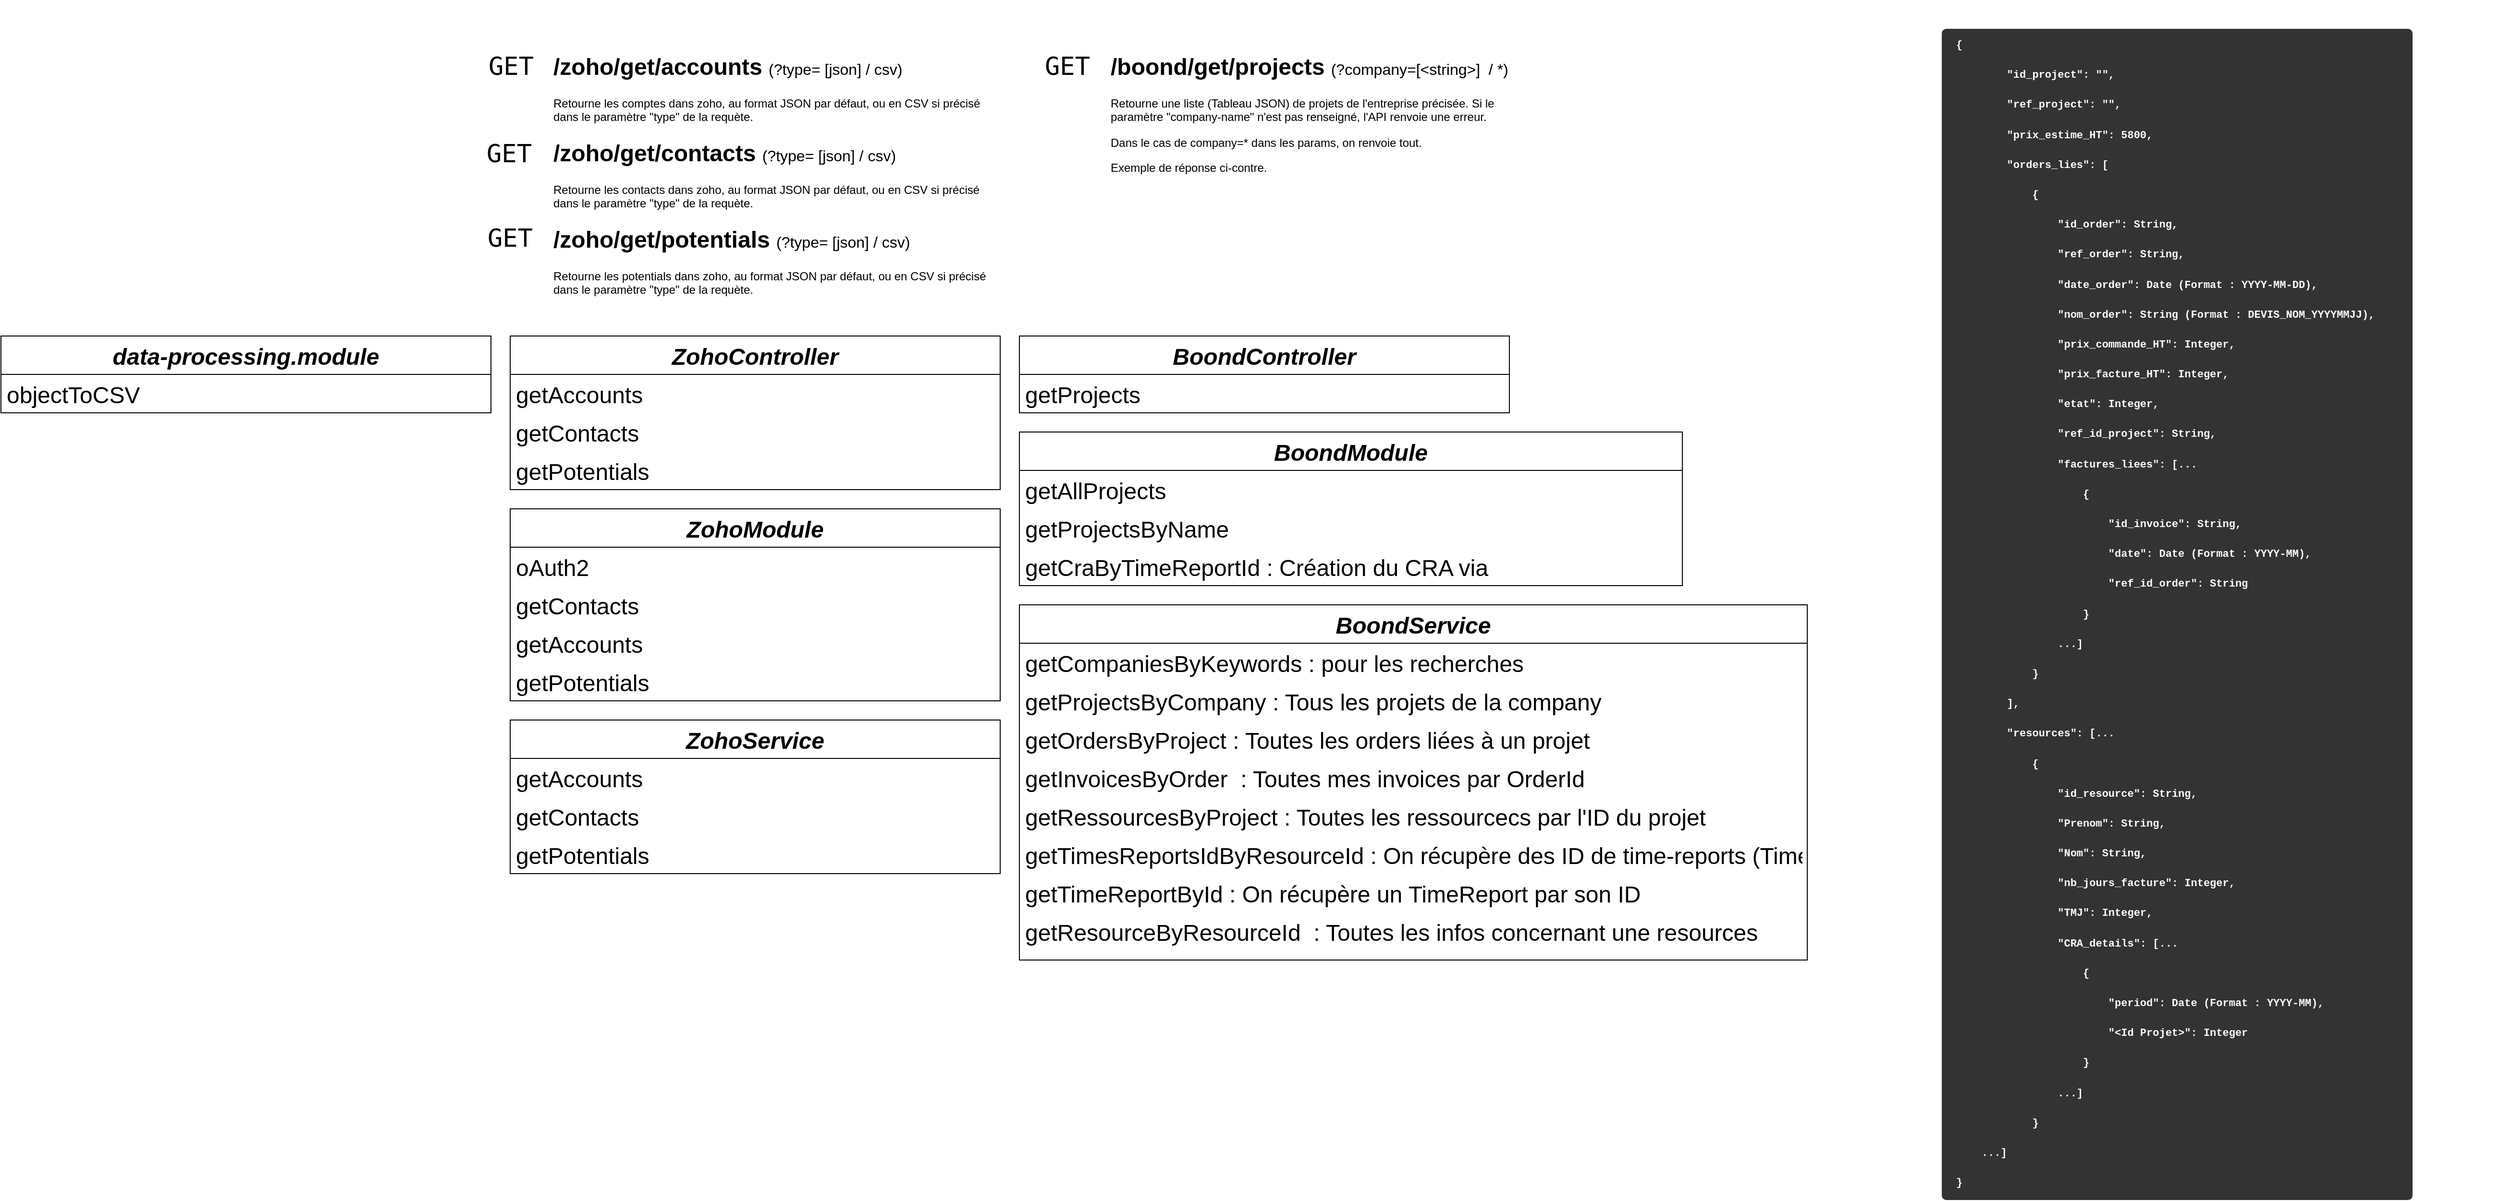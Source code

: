<mxfile version="17.1.2" type="github">
  <diagram id="C5RBs43oDa-KdzZeNtuy" name="Page-1">
    <mxGraphModel dx="2714" dy="995" grid="1" gridSize="10" guides="1" tooltips="1" connect="1" arrows="1" fold="1" page="1" pageScale="1" pageWidth="827" pageHeight="1169" math="0" shadow="0">
      <root>
        <mxCell id="WIyWlLk6GJQsqaUBKTNV-0" />
        <mxCell id="WIyWlLk6GJQsqaUBKTNV-1" parent="WIyWlLk6GJQsqaUBKTNV-0" />
        <mxCell id="8FyPm2dT_h3c8Z8zYSIa-6" value="&lt;h1&gt;/zoho/get/accounts &lt;font style=&quot;font-size: 16px ; font-weight: normal&quot;&gt;(?type= [json] / csv)&lt;/font&gt;&lt;/h1&gt;&lt;p&gt;Retourne les comptes dans zoho, au format JSON par défaut, ou en CSV si précisé dans le paramètre &quot;type&quot; de la requète.&lt;/p&gt;" style="text;html=1;strokeColor=none;fillColor=none;spacing=5;spacingTop=-20;whiteSpace=wrap;overflow=hidden;rounded=0;" parent="WIyWlLk6GJQsqaUBKTNV-1" vertex="1">
          <mxGeometry x="80" y="60" width="460" height="120" as="geometry" />
        </mxCell>
        <mxCell id="8FyPm2dT_h3c8Z8zYSIa-7" value="&lt;h1&gt;/zoho/get/contacts&amp;nbsp;&lt;font style=&quot;font-size: 16px ; font-weight: normal&quot;&gt;(?type= [json] / csv)&lt;/font&gt;&lt;/h1&gt;&lt;p&gt;Retourne les contacts dans zoho, au format JSON par défaut, ou en CSV si précisé dans le paramètre &quot;type&quot; de la requète.&lt;br&gt;&lt;/p&gt;" style="text;html=1;strokeColor=none;fillColor=none;spacing=5;spacingTop=-20;whiteSpace=wrap;overflow=hidden;rounded=0;" parent="WIyWlLk6GJQsqaUBKTNV-1" vertex="1">
          <mxGeometry x="80" y="150" width="460" height="120" as="geometry" />
        </mxCell>
        <mxCell id="8FyPm2dT_h3c8Z8zYSIa-8" value="&lt;h1&gt;/zoho/get/potentials&amp;nbsp;&lt;font style=&quot;font-size: 16px ; font-weight: normal&quot;&gt;(?type= [json] / csv)&lt;/font&gt;&lt;/h1&gt;&lt;p&gt;Retourne les potentials dans zoho, au format JSON par défaut, ou en CSV si précisé dans le paramètre &quot;type&quot; de la requète.&lt;br&gt;&lt;/p&gt;" style="text;html=1;strokeColor=none;fillColor=none;spacing=5;spacingTop=-20;whiteSpace=wrap;overflow=hidden;rounded=0;" parent="WIyWlLk6GJQsqaUBKTNV-1" vertex="1">
          <mxGeometry x="80" y="240" width="460" height="120" as="geometry" />
        </mxCell>
        <mxCell id="8FyPm2dT_h3c8Z8zYSIa-10" value="&lt;h1&gt;/boond/get/projects&amp;nbsp;&lt;font style=&quot;font-size: 16px ; font-weight: normal&quot;&gt;(?company=[&amp;lt;string&amp;gt;]&amp;nbsp; / *)&lt;/font&gt;&lt;/h1&gt;&lt;p&gt;Retourne une liste (Tableau JSON) de projets de l&#39;entreprise précisée. Si le paramètre &quot;company-name&quot; n&#39;est pas renseigné, l&#39;API renvoie une erreur.&lt;/p&gt;&lt;p&gt;Dans le cas de company=* dans les params, on renvoie tout.&lt;/p&gt;&lt;p&gt;Exemple de réponse ci-contre.&lt;/p&gt;&lt;p&gt;&lt;br&gt;&lt;/p&gt;" style="text;html=1;strokeColor=none;fillColor=none;spacing=5;spacingTop=-20;whiteSpace=wrap;overflow=hidden;rounded=0;" parent="WIyWlLk6GJQsqaUBKTNV-1" vertex="1">
          <mxGeometry x="660" y="60" width="460" height="230" as="geometry" />
        </mxCell>
        <mxCell id="8FyPm2dT_h3c8Z8zYSIa-13" value="&lt;pre&gt;&lt;font style=&quot;font-size: 26px&quot;&gt;GET&lt;/font&gt;&lt;/pre&gt;" style="text;html=1;strokeColor=none;fillColor=none;align=center;verticalAlign=middle;whiteSpace=wrap;rounded=0;fontSize=16;" parent="WIyWlLk6GJQsqaUBKTNV-1" vertex="1">
          <mxGeometry x="11" y="64" width="60" height="30" as="geometry" />
        </mxCell>
        <mxCell id="8FyPm2dT_h3c8Z8zYSIa-14" value="&lt;pre&gt;&lt;font style=&quot;font-size: 26px&quot;&gt;GET&lt;/font&gt;&lt;/pre&gt;" style="text;html=1;strokeColor=none;fillColor=none;align=center;verticalAlign=middle;whiteSpace=wrap;rounded=0;fontSize=16;" parent="WIyWlLk6GJQsqaUBKTNV-1" vertex="1">
          <mxGeometry x="9" y="155" width="60" height="30" as="geometry" />
        </mxCell>
        <mxCell id="8FyPm2dT_h3c8Z8zYSIa-15" value="&lt;pre&gt;&lt;font style=&quot;font-size: 26px&quot;&gt;GET&lt;/font&gt;&lt;/pre&gt;" style="text;html=1;strokeColor=none;fillColor=none;align=center;verticalAlign=middle;whiteSpace=wrap;rounded=0;fontSize=16;" parent="WIyWlLk6GJQsqaUBKTNV-1" vertex="1">
          <mxGeometry x="10" y="243" width="60" height="30" as="geometry" />
        </mxCell>
        <mxCell id="8FyPm2dT_h3c8Z8zYSIa-16" value="&lt;pre&gt;&lt;font style=&quot;font-size: 26px&quot;&gt;GET&lt;/font&gt;&lt;/pre&gt;" style="text;html=1;strokeColor=none;fillColor=none;align=center;verticalAlign=middle;whiteSpace=wrap;rounded=0;fontSize=16;" parent="WIyWlLk6GJQsqaUBKTNV-1" vertex="1">
          <mxGeometry x="590" y="64" width="60" height="30" as="geometry" />
        </mxCell>
        <mxCell id="8FyPm2dT_h3c8Z8zYSIa-20" value="BoondService" style="swimlane;fontStyle=3;align=center;verticalAlign=top;childLayout=stackLayout;horizontal=1;startSize=40;horizontalStack=0;resizeParent=1;resizeLast=0;collapsible=1;marginBottom=0;rounded=0;shadow=0;strokeWidth=1;fontSize=24;" parent="WIyWlLk6GJQsqaUBKTNV-1" vertex="1">
          <mxGeometry x="570" y="640" width="820" height="370" as="geometry">
            <mxRectangle x="230" y="140" width="160" height="26" as="alternateBounds" />
          </mxGeometry>
        </mxCell>
        <mxCell id="8FyPm2dT_h3c8Z8zYSIa-21" value="getCompaniesByKeywords : pour les recherches" style="text;align=left;verticalAlign=top;spacingLeft=4;spacingRight=4;overflow=hidden;rotatable=0;points=[[0,0.5],[1,0.5]];portConstraint=eastwest;rounded=0;shadow=0;html=0;fontSize=24;" parent="8FyPm2dT_h3c8Z8zYSIa-20" vertex="1">
          <mxGeometry y="40" width="820" height="40" as="geometry" />
        </mxCell>
        <mxCell id="KDspmfhWHFBwSvohRl27-16" value="getProjectsByCompany : Tous les projets de la company" style="text;align=left;verticalAlign=top;spacingLeft=4;spacingRight=4;overflow=hidden;rotatable=0;points=[[0,0.5],[1,0.5]];portConstraint=eastwest;rounded=0;shadow=0;html=0;fontSize=24;" parent="8FyPm2dT_h3c8Z8zYSIa-20" vertex="1">
          <mxGeometry y="80" width="820" height="40" as="geometry" />
        </mxCell>
        <mxCell id="KDspmfhWHFBwSvohRl27-17" value="getOrdersByProject : Toutes les orders liées à un projet" style="text;align=left;verticalAlign=top;spacingLeft=4;spacingRight=4;overflow=hidden;rotatable=0;points=[[0,0.5],[1,0.5]];portConstraint=eastwest;rounded=0;shadow=0;html=0;fontSize=24;" parent="8FyPm2dT_h3c8Z8zYSIa-20" vertex="1">
          <mxGeometry y="120" width="820" height="40" as="geometry" />
        </mxCell>
        <mxCell id="KDspmfhWHFBwSvohRl27-18" value="getInvoicesByOrder  : Toutes mes invoices par OrderId&#xa;" style="text;align=left;verticalAlign=top;spacingLeft=4;spacingRight=4;overflow=hidden;rotatable=0;points=[[0,0.5],[1,0.5]];portConstraint=eastwest;rounded=0;shadow=0;html=0;fontSize=24;" parent="8FyPm2dT_h3c8Z8zYSIa-20" vertex="1">
          <mxGeometry y="160" width="820" height="40" as="geometry" />
        </mxCell>
        <mxCell id="KDspmfhWHFBwSvohRl27-19" value="getRessourcesByProject : Toutes les ressourcecs par l&#39;ID du projet" style="text;align=left;verticalAlign=top;spacingLeft=4;spacingRight=4;overflow=hidden;rotatable=0;points=[[0,0.5],[1,0.5]];portConstraint=eastwest;rounded=0;shadow=0;html=0;fontSize=24;" parent="8FyPm2dT_h3c8Z8zYSIa-20" vertex="1">
          <mxGeometry y="200" width="820" height="40" as="geometry" />
        </mxCell>
        <mxCell id="KDspmfhWHFBwSvohRl27-20" value="getTimesReportsIdByResourceId : On récupère des ID de time-reports (Time reports : équivalent d&#39;un mois de CRA pour une personne)" style="text;align=left;verticalAlign=top;spacingLeft=4;spacingRight=4;overflow=hidden;rotatable=0;points=[[0,0.5],[1,0.5]];portConstraint=eastwest;rounded=0;shadow=0;html=0;fontSize=24;" parent="8FyPm2dT_h3c8Z8zYSIa-20" vertex="1">
          <mxGeometry y="240" width="820" height="40" as="geometry" />
        </mxCell>
        <mxCell id="KDspmfhWHFBwSvohRl27-24" value="getTimeReportById : On récupère un TimeReport par son ID" style="text;align=left;verticalAlign=top;spacingLeft=4;spacingRight=4;overflow=hidden;rotatable=0;points=[[0,0.5],[1,0.5]];portConstraint=eastwest;rounded=0;shadow=0;html=0;fontSize=24;" parent="8FyPm2dT_h3c8Z8zYSIa-20" vertex="1">
          <mxGeometry y="280" width="820" height="40" as="geometry" />
        </mxCell>
        <mxCell id="fXzRmh_Mim_D6keiUEfq-0" value="getResourceByResourceId  : Toutes les infos concernant une resources&#xa;" style="text;align=left;verticalAlign=top;spacingLeft=4;spacingRight=4;overflow=hidden;rotatable=0;points=[[0,0.5],[1,0.5]];portConstraint=eastwest;rounded=0;shadow=0;html=0;fontSize=24;" vertex="1" parent="8FyPm2dT_h3c8Z8zYSIa-20">
          <mxGeometry y="320" width="820" height="40" as="geometry" />
        </mxCell>
        <mxCell id="8FyPm2dT_h3c8Z8zYSIa-22" value="" style="group" parent="WIyWlLk6GJQsqaUBKTNV-1" vertex="1" connectable="0">
          <mxGeometry x="1530" y="20" width="580" height="1240" as="geometry" />
        </mxCell>
        <mxCell id="8FyPm2dT_h3c8Z8zYSIa-18" value="" style="rounded=1;whiteSpace=wrap;html=1;labelBackgroundColor=#B3B3B3;fontFamily=Courier New;fontSize=11;fontColor=#B3B3B3;labelBorderColor=default;fillColor=#333333;strokeColor=none;gradientColor=none;arcSize=1;" parent="8FyPm2dT_h3c8Z8zYSIa-22" vertex="1">
          <mxGeometry y="20" width="490" height="1220" as="geometry" />
        </mxCell>
        <mxCell id="8FyPm2dT_h3c8Z8zYSIa-17" value="&lt;pre&gt;&lt;font face=&quot;Courier New&quot; style=&quot;font-size: 11px ; line-height: 0.5&quot; color=&quot;#ffffff&quot;&gt;{&lt;br&gt;&amp;nbsp; &amp;nbsp; &amp;nbsp; &amp;nbsp; &quot;id_project&quot;: &quot;&quot;,&lt;br&gt;&amp;nbsp; &amp;nbsp; &amp;nbsp; &amp;nbsp; &quot;ref_project&quot;: &quot;&quot;,&lt;br&gt;&amp;nbsp; &amp;nbsp; &amp;nbsp; &amp;nbsp; &quot;prix_estime_HT&quot;: 5800,&lt;br&gt;&amp;nbsp; &amp;nbsp; &amp;nbsp; &amp;nbsp; &quot;orders_lies&quot;: [&lt;br&gt;&amp;nbsp; &amp;nbsp; &amp;nbsp; &amp;nbsp; &amp;nbsp; &amp;nbsp; {&lt;br&gt;&amp;nbsp; &amp;nbsp; &amp;nbsp; &amp;nbsp; &amp;nbsp; &amp;nbsp; &amp;nbsp; &amp;nbsp; &quot;id_order&quot;: String,&lt;br&gt;&amp;nbsp; &amp;nbsp; &amp;nbsp; &amp;nbsp; &amp;nbsp; &amp;nbsp; &amp;nbsp; &amp;nbsp; &quot;ref_order&quot;: String,&lt;br&gt;&amp;nbsp; &amp;nbsp; &amp;nbsp; &amp;nbsp; &amp;nbsp; &amp;nbsp; &amp;nbsp; &amp;nbsp; &quot;date_order&quot;: Date (Format : YYYY-MM-DD),&lt;br&gt;&amp;nbsp; &amp;nbsp; &amp;nbsp; &amp;nbsp; &amp;nbsp; &amp;nbsp; &amp;nbsp; &amp;nbsp; &quot;nom_order&quot;: String (Format : DEVIS_NOM_YYYYMMJJ),&lt;br&gt;&amp;nbsp; &amp;nbsp; &amp;nbsp; &amp;nbsp; &amp;nbsp; &amp;nbsp; &amp;nbsp; &amp;nbsp; &quot;prix_commande_HT&quot;: Integer,&lt;br&gt;&amp;nbsp; &amp;nbsp; &amp;nbsp; &amp;nbsp; &amp;nbsp; &amp;nbsp; &amp;nbsp; &amp;nbsp; &quot;prix_facture_HT&quot;: Integer,&lt;br&gt;&amp;nbsp; &amp;nbsp; &amp;nbsp; &amp;nbsp; &amp;nbsp; &amp;nbsp; &amp;nbsp; &amp;nbsp; &quot;etat&quot;: Integer,&lt;br&gt;&amp;nbsp; &amp;nbsp; &amp;nbsp; &amp;nbsp; &amp;nbsp; &amp;nbsp; &amp;nbsp; &amp;nbsp; &quot;ref_id_project&quot;: String,&lt;br&gt;&amp;nbsp; &amp;nbsp; &amp;nbsp; &amp;nbsp; &amp;nbsp; &amp;nbsp; &amp;nbsp; &amp;nbsp; &quot;factures_liees&quot;: [...&lt;br&gt;&amp;nbsp; &amp;nbsp; &amp;nbsp; &amp;nbsp; &amp;nbsp; &amp;nbsp; &amp;nbsp; &amp;nbsp; &amp;nbsp; &amp;nbsp; {&lt;br&gt;&amp;nbsp; &amp;nbsp; &amp;nbsp; &amp;nbsp; &amp;nbsp; &amp;nbsp; &amp;nbsp; &amp;nbsp; &amp;nbsp; &amp;nbsp; &amp;nbsp; &amp;nbsp; &quot;id_invoice&quot;: String,&lt;br&gt;&amp;nbsp; &amp;nbsp; &amp;nbsp; &amp;nbsp; &amp;nbsp; &amp;nbsp; &amp;nbsp; &amp;nbsp; &amp;nbsp; &amp;nbsp; &amp;nbsp; &amp;nbsp; &quot;date&quot;: Date (Format : YYYY-MM),&lt;br&gt;&amp;nbsp; &amp;nbsp; &amp;nbsp; &amp;nbsp; &amp;nbsp; &amp;nbsp; &amp;nbsp; &amp;nbsp; &amp;nbsp; &amp;nbsp; &amp;nbsp; &amp;nbsp; &quot;ref_id_order&quot;: String&lt;br&gt;&amp;nbsp; &amp;nbsp; &amp;nbsp; &amp;nbsp; &amp;nbsp; &amp;nbsp; &amp;nbsp; &amp;nbsp; &amp;nbsp; &amp;nbsp; }&lt;br&gt;&amp;nbsp; &amp;nbsp; &amp;nbsp; &amp;nbsp; &amp;nbsp; &amp;nbsp; &amp;nbsp; &amp;nbsp; ...]&lt;br&gt;&amp;nbsp; &amp;nbsp; &amp;nbsp; &amp;nbsp; &amp;nbsp; &amp;nbsp; }&lt;br&gt;&amp;nbsp; &amp;nbsp; &amp;nbsp; &amp;nbsp; ],&lt;br&gt;&amp;nbsp; &amp;nbsp; &amp;nbsp; &amp;nbsp; &quot;resources&quot;: [...&lt;br&gt;&amp;nbsp; &amp;nbsp; &amp;nbsp; &amp;nbsp; &amp;nbsp; &amp;nbsp; {&lt;br&gt;&amp;nbsp; &amp;nbsp; &amp;nbsp; &amp;nbsp; &amp;nbsp; &amp;nbsp; &amp;nbsp; &amp;nbsp; &quot;id_resource&quot;: String,&lt;br&gt;&amp;nbsp; &amp;nbsp; &amp;nbsp; &amp;nbsp; &amp;nbsp; &amp;nbsp; &amp;nbsp; &amp;nbsp; &quot;Prenom&quot;: String,&lt;br&gt;&amp;nbsp; &amp;nbsp; &amp;nbsp; &amp;nbsp; &amp;nbsp; &amp;nbsp; &amp;nbsp; &amp;nbsp; &quot;Nom&quot;: String,&lt;br&gt;&amp;nbsp; &amp;nbsp; &amp;nbsp; &amp;nbsp; &amp;nbsp; &amp;nbsp; &amp;nbsp; &amp;nbsp; &quot;nb_jours_facture&quot;: Integer,&lt;br&gt;&amp;nbsp; &amp;nbsp; &amp;nbsp; &amp;nbsp; &amp;nbsp; &amp;nbsp; &amp;nbsp; &amp;nbsp; &quot;TMJ&quot;: Integer,&lt;br&gt;&amp;nbsp; &amp;nbsp; &amp;nbsp; &amp;nbsp; &amp;nbsp; &amp;nbsp; &amp;nbsp; &amp;nbsp; &quot;CRA_details&quot;: [...&lt;br&gt;&amp;nbsp; &amp;nbsp; &amp;nbsp; &amp;nbsp; &amp;nbsp; &amp;nbsp; &amp;nbsp; &amp;nbsp; &amp;nbsp; &amp;nbsp; {&lt;br&gt;&amp;nbsp; &amp;nbsp; &amp;nbsp; &amp;nbsp; &amp;nbsp; &amp;nbsp; &amp;nbsp; &amp;nbsp; &amp;nbsp; &amp;nbsp; &amp;nbsp; &amp;nbsp; &quot;period&quot;: Date (Format : YYYY-MM),&lt;br&gt;&amp;nbsp; &amp;nbsp; &amp;nbsp; &amp;nbsp; &amp;nbsp; &amp;nbsp; &amp;nbsp; &amp;nbsp; &amp;nbsp; &amp;nbsp; &amp;nbsp; &amp;nbsp; &quot;&amp;lt;Id Projet&amp;gt;&quot;: Integer&lt;br&gt;&amp;nbsp; &amp;nbsp; &amp;nbsp; &amp;nbsp; &amp;nbsp; &amp;nbsp; &amp;nbsp; &amp;nbsp; &amp;nbsp; &amp;nbsp; }&lt;br&gt;&amp;nbsp; &amp;nbsp; &amp;nbsp; &amp;nbsp; &amp;nbsp; &amp;nbsp; &amp;nbsp; &amp;nbsp; ...]&lt;br&gt;&amp;nbsp; &amp;nbsp; &amp;nbsp; &amp;nbsp; &amp;nbsp; &amp;nbsp; }&lt;br&gt;&amp;nbsp; &amp;nbsp; ...]&lt;br&gt;}&lt;/font&gt;&lt;/pre&gt;" style="text;html=1;strokeColor=none;fillColor=none;spacing=5;spacingTop=-20;whiteSpace=wrap;overflow=hidden;rounded=0;fontSize=26;labelBackgroundColor=none;fontStyle=1" parent="8FyPm2dT_h3c8Z8zYSIa-22" vertex="1">
          <mxGeometry x="10" width="570" height="1240" as="geometry" />
        </mxCell>
        <mxCell id="KDspmfhWHFBwSvohRl27-0" value="BoondModule" style="swimlane;fontStyle=3;align=center;verticalAlign=top;childLayout=stackLayout;horizontal=1;startSize=40;horizontalStack=0;resizeParent=1;resizeLast=0;collapsible=1;marginBottom=0;rounded=0;shadow=0;strokeWidth=1;fontSize=24;" parent="WIyWlLk6GJQsqaUBKTNV-1" vertex="1">
          <mxGeometry x="570" y="460" width="690" height="160" as="geometry">
            <mxRectangle x="230" y="140" width="160" height="26" as="alternateBounds" />
          </mxGeometry>
        </mxCell>
        <mxCell id="KDspmfhWHFBwSvohRl27-1" value="getAllProjects" style="text;align=left;verticalAlign=top;spacingLeft=4;spacingRight=4;overflow=hidden;rotatable=0;points=[[0,0.5],[1,0.5]];portConstraint=eastwest;rounded=0;shadow=0;html=0;fontSize=24;" parent="KDspmfhWHFBwSvohRl27-0" vertex="1">
          <mxGeometry y="40" width="690" height="40" as="geometry" />
        </mxCell>
        <mxCell id="KDspmfhWHFBwSvohRl27-15" value="getProjectsByName" style="text;align=left;verticalAlign=top;spacingLeft=4;spacingRight=4;overflow=hidden;rotatable=0;points=[[0,0.5],[1,0.5]];portConstraint=eastwest;rounded=0;shadow=0;html=0;fontSize=24;" parent="KDspmfhWHFBwSvohRl27-0" vertex="1">
          <mxGeometry y="80" width="690" height="40" as="geometry" />
        </mxCell>
        <mxCell id="KDspmfhWHFBwSvohRl27-22" value="getCraByTimeReportId : Création du CRA via" style="text;align=left;verticalAlign=top;spacingLeft=4;spacingRight=4;overflow=hidden;rotatable=0;points=[[0,0.5],[1,0.5]];portConstraint=eastwest;rounded=0;shadow=0;html=0;fontSize=24;" parent="KDspmfhWHFBwSvohRl27-0" vertex="1">
          <mxGeometry y="120" width="690" height="40" as="geometry" />
        </mxCell>
        <mxCell id="KDspmfhWHFBwSvohRl27-7" value="BoondController" style="swimlane;fontStyle=3;align=center;verticalAlign=top;childLayout=stackLayout;horizontal=1;startSize=40;horizontalStack=0;resizeParent=1;resizeLast=0;collapsible=1;marginBottom=0;rounded=0;shadow=0;strokeWidth=1;fontSize=24;" parent="WIyWlLk6GJQsqaUBKTNV-1" vertex="1">
          <mxGeometry x="570" y="360" width="510" height="80" as="geometry">
            <mxRectangle x="230" y="140" width="160" height="26" as="alternateBounds" />
          </mxGeometry>
        </mxCell>
        <mxCell id="KDspmfhWHFBwSvohRl27-8" value="getProjects" style="text;align=left;verticalAlign=top;spacingLeft=4;spacingRight=4;overflow=hidden;rotatable=0;points=[[0,0.5],[1,0.5]];portConstraint=eastwest;rounded=0;shadow=0;html=0;fontSize=24;" parent="KDspmfhWHFBwSvohRl27-7" vertex="1">
          <mxGeometry y="40" width="510" height="40" as="geometry" />
        </mxCell>
        <mxCell id="KDspmfhWHFBwSvohRl27-25" value="ZohoService" style="swimlane;fontStyle=3;align=center;verticalAlign=top;childLayout=stackLayout;horizontal=1;startSize=40;horizontalStack=0;resizeParent=1;resizeLast=0;collapsible=1;marginBottom=0;rounded=0;shadow=0;strokeWidth=1;fontSize=24;" parent="WIyWlLk6GJQsqaUBKTNV-1" vertex="1">
          <mxGeometry x="40" y="760" width="510" height="160" as="geometry">
            <mxRectangle x="230" y="140" width="160" height="26" as="alternateBounds" />
          </mxGeometry>
        </mxCell>
        <mxCell id="KDspmfhWHFBwSvohRl27-41" value="getAccounts" style="text;align=left;verticalAlign=top;spacingLeft=4;spacingRight=4;overflow=hidden;rotatable=0;points=[[0,0.5],[1,0.5]];portConstraint=eastwest;rounded=0;shadow=0;html=0;fontSize=24;" parent="KDspmfhWHFBwSvohRl27-25" vertex="1">
          <mxGeometry y="40" width="510" height="40" as="geometry" />
        </mxCell>
        <mxCell id="KDspmfhWHFBwSvohRl27-42" value="getContacts" style="text;align=left;verticalAlign=top;spacingLeft=4;spacingRight=4;overflow=hidden;rotatable=0;points=[[0,0.5],[1,0.5]];portConstraint=eastwest;rounded=0;shadow=0;html=0;fontSize=24;" parent="KDspmfhWHFBwSvohRl27-25" vertex="1">
          <mxGeometry y="80" width="510" height="40" as="geometry" />
        </mxCell>
        <mxCell id="KDspmfhWHFBwSvohRl27-43" value="getPotentials" style="text;align=left;verticalAlign=top;spacingLeft=4;spacingRight=4;overflow=hidden;rotatable=0;points=[[0,0.5],[1,0.5]];portConstraint=eastwest;rounded=0;shadow=0;html=0;fontSize=24;" parent="KDspmfhWHFBwSvohRl27-25" vertex="1">
          <mxGeometry y="120" width="510" height="40" as="geometry" />
        </mxCell>
        <mxCell id="KDspmfhWHFBwSvohRl27-33" value="ZohoModule" style="swimlane;fontStyle=3;align=center;verticalAlign=top;childLayout=stackLayout;horizontal=1;startSize=40;horizontalStack=0;resizeParent=1;resizeLast=0;collapsible=1;marginBottom=0;rounded=0;shadow=0;strokeWidth=1;fontSize=24;" parent="WIyWlLk6GJQsqaUBKTNV-1" vertex="1">
          <mxGeometry x="40" y="540" width="510" height="200" as="geometry">
            <mxRectangle x="230" y="140" width="160" height="26" as="alternateBounds" />
          </mxGeometry>
        </mxCell>
        <mxCell id="KDspmfhWHFBwSvohRl27-34" value="oAuth2" style="text;align=left;verticalAlign=top;spacingLeft=4;spacingRight=4;overflow=hidden;rotatable=0;points=[[0,0.5],[1,0.5]];portConstraint=eastwest;rounded=0;shadow=0;html=0;fontSize=24;" parent="KDspmfhWHFBwSvohRl27-33" vertex="1">
          <mxGeometry y="40" width="510" height="40" as="geometry" />
        </mxCell>
        <mxCell id="KDspmfhWHFBwSvohRl27-45" value="getContacts" style="text;align=left;verticalAlign=top;spacingLeft=4;spacingRight=4;overflow=hidden;rotatable=0;points=[[0,0.5],[1,0.5]];portConstraint=eastwest;rounded=0;shadow=0;html=0;fontSize=24;" parent="KDspmfhWHFBwSvohRl27-33" vertex="1">
          <mxGeometry y="80" width="510" height="40" as="geometry" />
        </mxCell>
        <mxCell id="KDspmfhWHFBwSvohRl27-44" value="getAccounts" style="text;align=left;verticalAlign=top;spacingLeft=4;spacingRight=4;overflow=hidden;rotatable=0;points=[[0,0.5],[1,0.5]];portConstraint=eastwest;rounded=0;shadow=0;html=0;fontSize=24;" parent="KDspmfhWHFBwSvohRl27-33" vertex="1">
          <mxGeometry y="120" width="510" height="40" as="geometry" />
        </mxCell>
        <mxCell id="KDspmfhWHFBwSvohRl27-46" value="getPotentials" style="text;align=left;verticalAlign=top;spacingLeft=4;spacingRight=4;overflow=hidden;rotatable=0;points=[[0,0.5],[1,0.5]];portConstraint=eastwest;rounded=0;shadow=0;html=0;fontSize=24;" parent="KDspmfhWHFBwSvohRl27-33" vertex="1">
          <mxGeometry y="160" width="510" height="40" as="geometry" />
        </mxCell>
        <mxCell id="KDspmfhWHFBwSvohRl27-37" value="ZohoController" style="swimlane;fontStyle=3;align=center;verticalAlign=top;childLayout=stackLayout;horizontal=1;startSize=40;horizontalStack=0;resizeParent=1;resizeLast=0;collapsible=1;marginBottom=0;rounded=0;shadow=0;strokeWidth=1;fontSize=24;" parent="WIyWlLk6GJQsqaUBKTNV-1" vertex="1">
          <mxGeometry x="40" y="360" width="510" height="160" as="geometry">
            <mxRectangle x="230" y="140" width="160" height="26" as="alternateBounds" />
          </mxGeometry>
        </mxCell>
        <mxCell id="KDspmfhWHFBwSvohRl27-38" value="getAccounts" style="text;align=left;verticalAlign=top;spacingLeft=4;spacingRight=4;overflow=hidden;rotatable=0;points=[[0,0.5],[1,0.5]];portConstraint=eastwest;rounded=0;shadow=0;html=0;fontSize=24;" parent="KDspmfhWHFBwSvohRl27-37" vertex="1">
          <mxGeometry y="40" width="510" height="40" as="geometry" />
        </mxCell>
        <mxCell id="KDspmfhWHFBwSvohRl27-39" value="getContacts" style="text;align=left;verticalAlign=top;spacingLeft=4;spacingRight=4;overflow=hidden;rotatable=0;points=[[0,0.5],[1,0.5]];portConstraint=eastwest;rounded=0;shadow=0;html=0;fontSize=24;" parent="KDspmfhWHFBwSvohRl27-37" vertex="1">
          <mxGeometry y="80" width="510" height="40" as="geometry" />
        </mxCell>
        <mxCell id="KDspmfhWHFBwSvohRl27-40" value="getPotentials" style="text;align=left;verticalAlign=top;spacingLeft=4;spacingRight=4;overflow=hidden;rotatable=0;points=[[0,0.5],[1,0.5]];portConstraint=eastwest;rounded=0;shadow=0;html=0;fontSize=24;" parent="KDspmfhWHFBwSvohRl27-37" vertex="1">
          <mxGeometry y="120" width="510" height="40" as="geometry" />
        </mxCell>
        <mxCell id="KDspmfhWHFBwSvohRl27-47" value="data-processing.module" style="swimlane;fontStyle=3;align=center;verticalAlign=top;childLayout=stackLayout;horizontal=1;startSize=40;horizontalStack=0;resizeParent=1;resizeLast=0;collapsible=1;marginBottom=0;rounded=0;shadow=0;strokeWidth=1;fontSize=24;" parent="WIyWlLk6GJQsqaUBKTNV-1" vertex="1">
          <mxGeometry x="-490" y="360" width="510" height="80" as="geometry">
            <mxRectangle x="230" y="140" width="160" height="26" as="alternateBounds" />
          </mxGeometry>
        </mxCell>
        <mxCell id="KDspmfhWHFBwSvohRl27-48" value="objectToCSV" style="text;align=left;verticalAlign=top;spacingLeft=4;spacingRight=4;overflow=hidden;rotatable=0;points=[[0,0.5],[1,0.5]];portConstraint=eastwest;rounded=0;shadow=0;html=0;fontSize=24;" parent="KDspmfhWHFBwSvohRl27-47" vertex="1">
          <mxGeometry y="40" width="510" height="40" as="geometry" />
        </mxCell>
      </root>
    </mxGraphModel>
  </diagram>
</mxfile>
